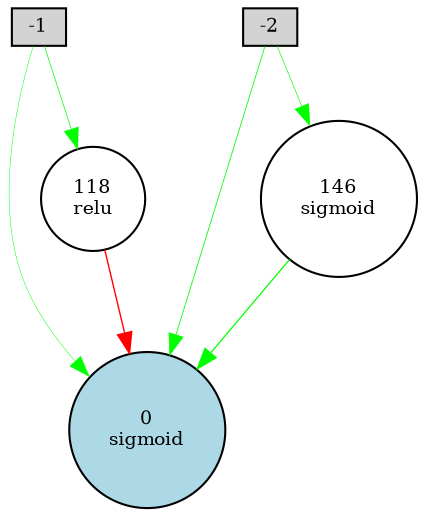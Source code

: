 digraph {
	node [fontsize=9 height=0.2 shape=circle width=0.2]
	A [label=-1 fillcolor=lightgray shape=box style=filled]
	B [label=-2 fillcolor=lightgray shape=box style=filled]
	"A XOR B" [label="0
sigmoid" fillcolor=lightblue style=filled]
	146 [label="146
sigmoid" fillcolor=white style=filled]
	118 [label="118
relu" fillcolor=white style=filled]
	B -> "A XOR B" [color=green penwidth=0.3922035767760619 style=solid]
	A -> 118 [color=green penwidth=0.3409991980230246 style=solid]
	118 -> "A XOR B" [color=red penwidth=0.6629231995424897 style=solid]
	B -> 146 [color=green penwidth=0.3080179812041285 style=solid]
	146 -> "A XOR B" [color=green penwidth=0.6041723280679246 style=solid]
	A -> "A XOR B" [color=green penwidth=0.2286803376675843 style=solid]
}
